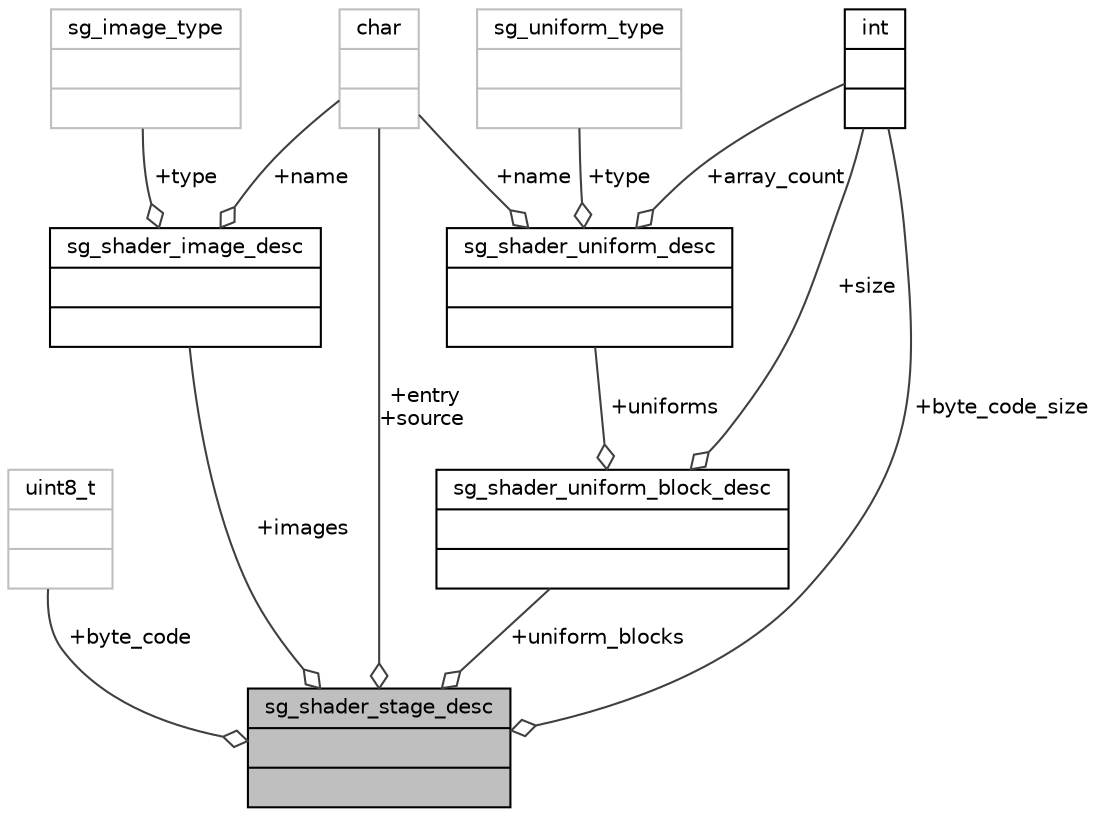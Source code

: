 digraph "sg_shader_stage_desc"
{
 // INTERACTIVE_SVG=YES
  bgcolor="transparent";
  edge [fontname="Helvetica",fontsize="10",labelfontname="Helvetica",labelfontsize="10"];
  node [fontname="Helvetica",fontsize="10",shape=record];
  Node1 [label="{sg_shader_stage_desc\n||}",height=0.2,width=0.4,color="black", fillcolor="grey75", style="filled" fontcolor="black"];
  Node2 -> Node1 [color="grey25",fontsize="10",style="solid",label=" +byte_code" ,arrowhead="odiamond",fontname="Helvetica"];
  Node2 [label="{uint8_t\n||}",height=0.2,width=0.4,color="grey75"];
  Node3 -> Node1 [color="grey25",fontsize="10",style="solid",label=" +entry\n+source" ,arrowhead="odiamond",fontname="Helvetica"];
  Node3 [label="{char\n||}",height=0.2,width=0.4,color="grey75"];
  Node4 -> Node1 [color="grey25",fontsize="10",style="solid",label=" +images" ,arrowhead="odiamond",fontname="Helvetica"];
  Node4 [label="{sg_shader_image_desc\n||}",height=0.2,width=0.4,color="black",URL="$dd/d8f/structsg__shader__image__desc.html"];
  Node5 -> Node4 [color="grey25",fontsize="10",style="solid",label=" +type" ,arrowhead="odiamond",fontname="Helvetica"];
  Node5 [label="{sg_image_type\n||}",height=0.2,width=0.4,color="grey75"];
  Node3 -> Node4 [color="grey25",fontsize="10",style="solid",label=" +name" ,arrowhead="odiamond",fontname="Helvetica"];
  Node6 -> Node1 [color="grey25",fontsize="10",style="solid",label=" +byte_code_size" ,arrowhead="odiamond",fontname="Helvetica"];
  Node6 [label="{int\n||}",height=0.2,width=0.4,color="black",URL="$d1/da0/classint.html"];
  Node7 -> Node1 [color="grey25",fontsize="10",style="solid",label=" +uniform_blocks" ,arrowhead="odiamond",fontname="Helvetica"];
  Node7 [label="{sg_shader_uniform_block_desc\n||}",height=0.2,width=0.4,color="black",URL="$dd/d14/structsg__shader__uniform__block__desc.html"];
  Node8 -> Node7 [color="grey25",fontsize="10",style="solid",label=" +uniforms" ,arrowhead="odiamond",fontname="Helvetica"];
  Node8 [label="{sg_shader_uniform_desc\n||}",height=0.2,width=0.4,color="black",URL="$d2/d67/structsg__shader__uniform__desc.html"];
  Node3 -> Node8 [color="grey25",fontsize="10",style="solid",label=" +name" ,arrowhead="odiamond",fontname="Helvetica"];
  Node6 -> Node8 [color="grey25",fontsize="10",style="solid",label=" +array_count" ,arrowhead="odiamond",fontname="Helvetica"];
  Node9 -> Node8 [color="grey25",fontsize="10",style="solid",label=" +type" ,arrowhead="odiamond",fontname="Helvetica"];
  Node9 [label="{sg_uniform_type\n||}",height=0.2,width=0.4,color="grey75"];
  Node6 -> Node7 [color="grey25",fontsize="10",style="solid",label=" +size" ,arrowhead="odiamond",fontname="Helvetica"];
}
